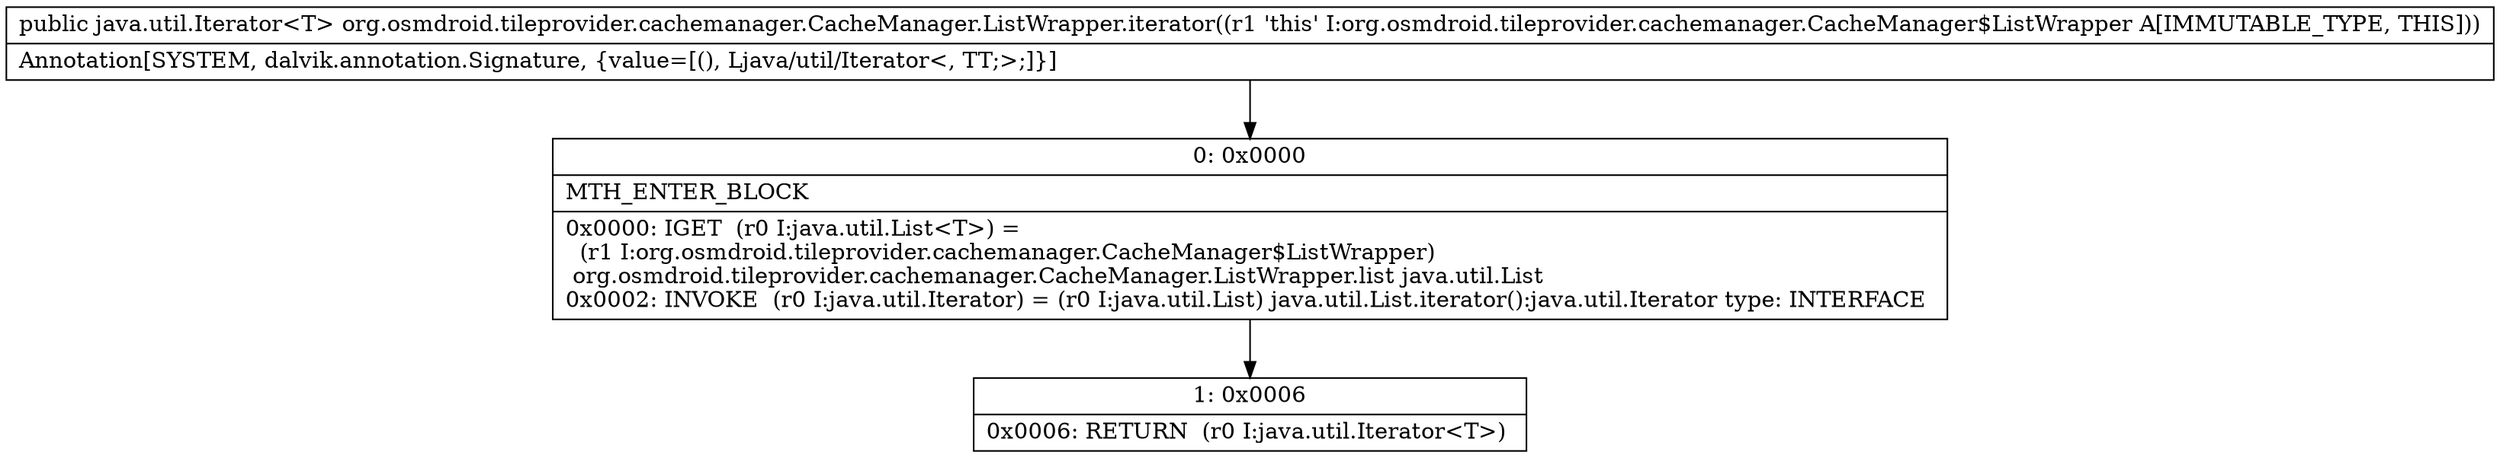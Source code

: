 digraph "CFG fororg.osmdroid.tileprovider.cachemanager.CacheManager.ListWrapper.iterator()Ljava\/util\/Iterator;" {
Node_0 [shape=record,label="{0\:\ 0x0000|MTH_ENTER_BLOCK\l|0x0000: IGET  (r0 I:java.util.List\<T\>) = \l  (r1 I:org.osmdroid.tileprovider.cachemanager.CacheManager$ListWrapper)\l org.osmdroid.tileprovider.cachemanager.CacheManager.ListWrapper.list java.util.List \l0x0002: INVOKE  (r0 I:java.util.Iterator) = (r0 I:java.util.List) java.util.List.iterator():java.util.Iterator type: INTERFACE \l}"];
Node_1 [shape=record,label="{1\:\ 0x0006|0x0006: RETURN  (r0 I:java.util.Iterator\<T\>) \l}"];
MethodNode[shape=record,label="{public java.util.Iterator\<T\> org.osmdroid.tileprovider.cachemanager.CacheManager.ListWrapper.iterator((r1 'this' I:org.osmdroid.tileprovider.cachemanager.CacheManager$ListWrapper A[IMMUTABLE_TYPE, THIS]))  | Annotation[SYSTEM, dalvik.annotation.Signature, \{value=[(), Ljava\/util\/Iterator\<, TT;\>;]\}]\l}"];
MethodNode -> Node_0;
Node_0 -> Node_1;
}

